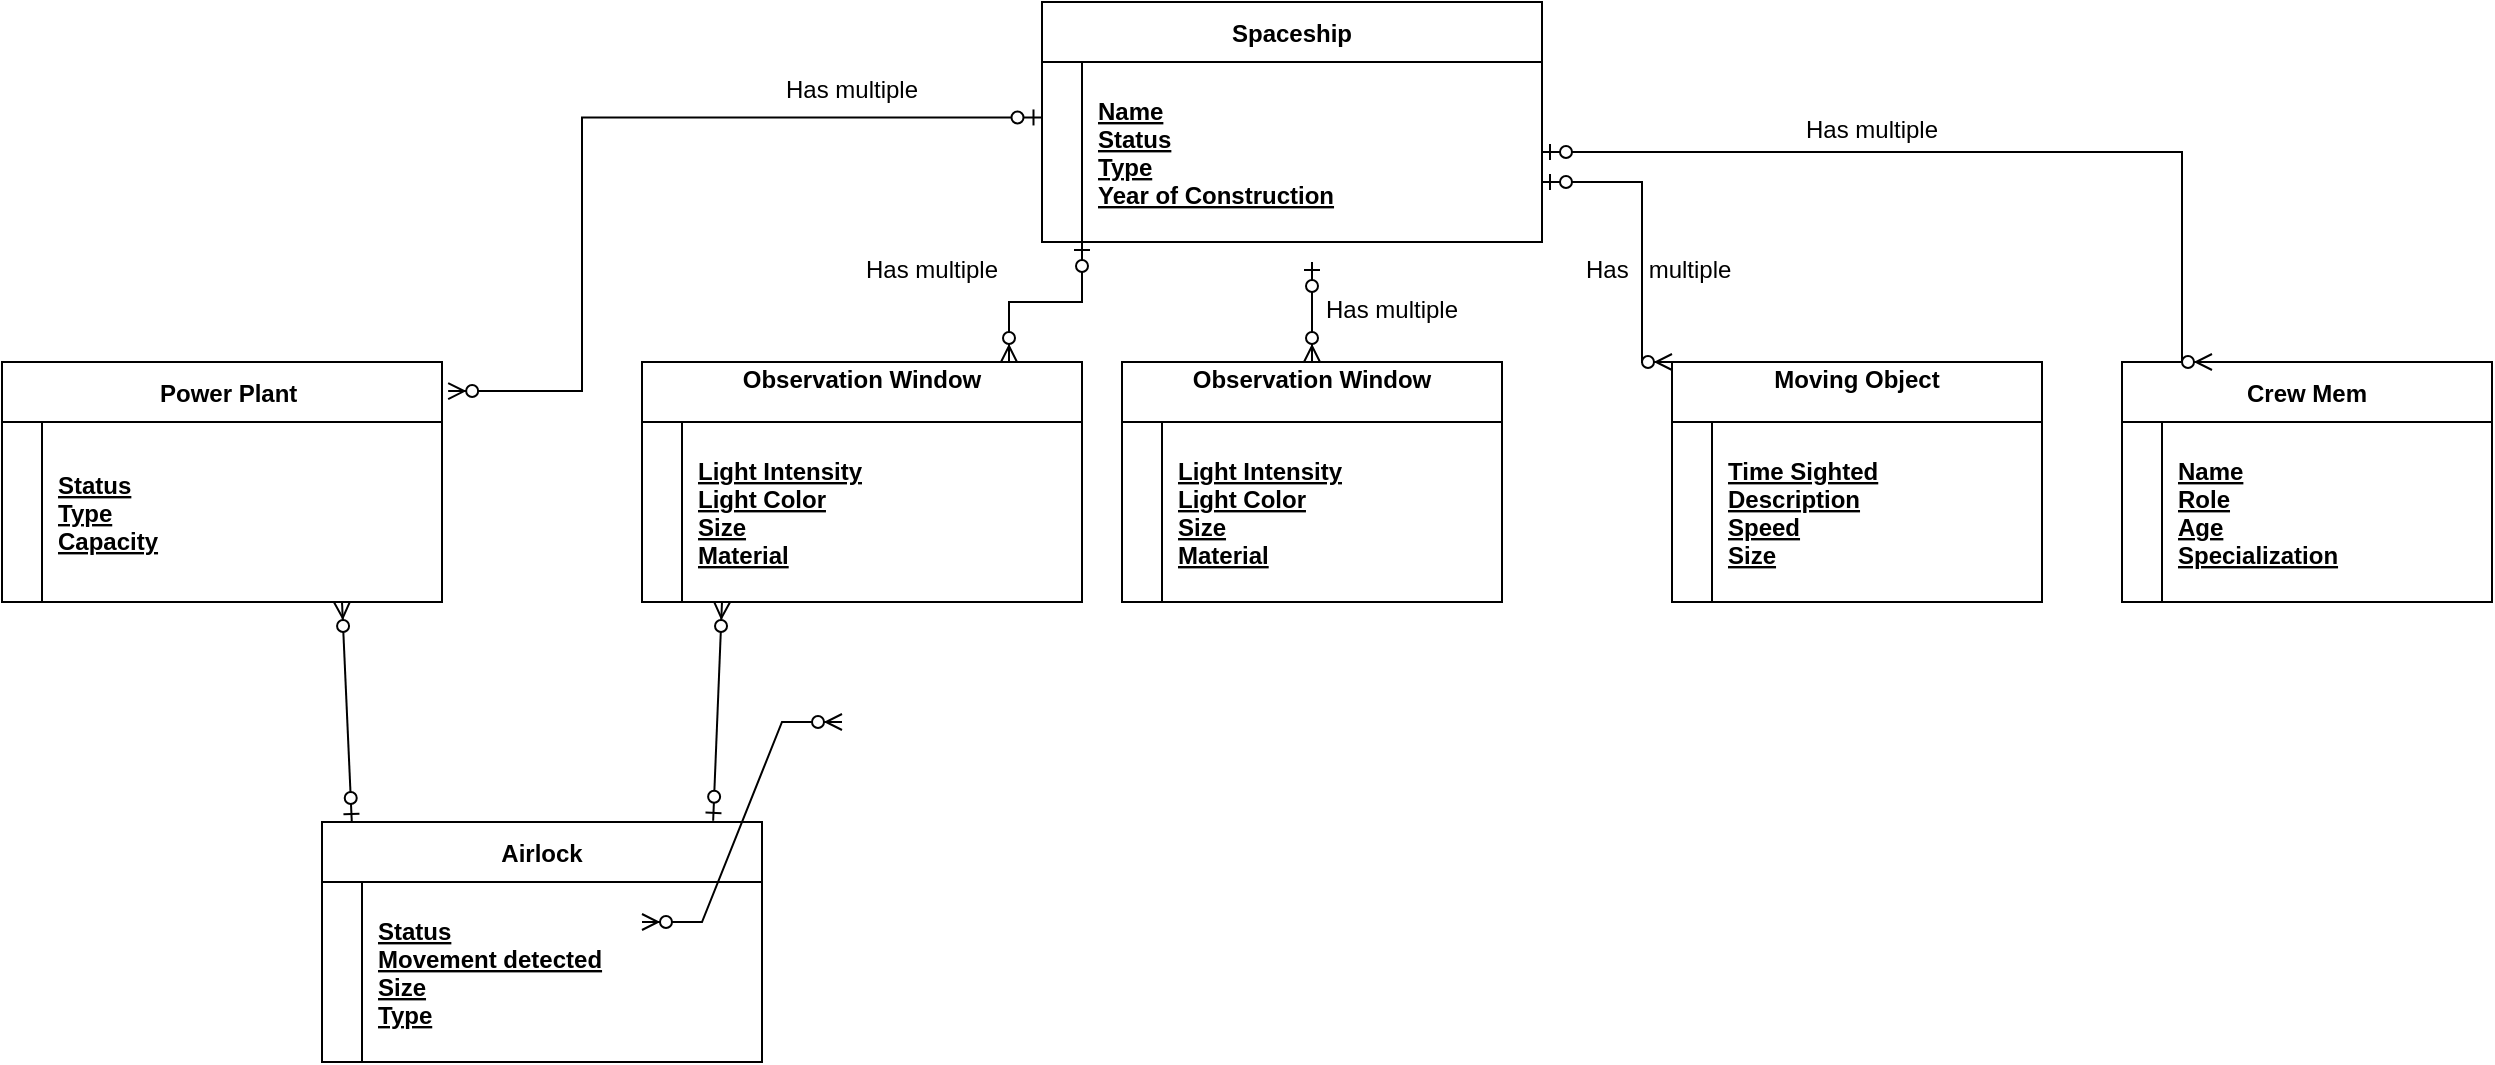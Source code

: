 <mxfile version="24.4.6" type="github">
  <diagram id="R2lEEEUBdFMjLlhIrx00" name="Page-1">
    <mxGraphModel dx="1265" dy="453" grid="1" gridSize="10" guides="1" tooltips="1" connect="1" arrows="1" fold="1" page="1" pageScale="1" pageWidth="850" pageHeight="1100" math="0" shadow="0" extFonts="Permanent Marker^https://fonts.googleapis.com/css?family=Permanent+Marker">
      <root>
        <mxCell id="0" />
        <mxCell id="1" parent="0" />
        <mxCell id="hKg0aUzROg1ArLavlpUu-1" value="Spaceship" style="shape=table;startSize=30;container=1;collapsible=1;childLayout=tableLayout;fixedRows=1;rowLines=0;fontStyle=1;align=center;resizeLast=1;" vertex="1" parent="1">
          <mxGeometry x="-110" y="20" width="250" height="120" as="geometry">
            <mxRectangle x="250" y="10" width="100" height="30" as="alternateBounds" />
          </mxGeometry>
        </mxCell>
        <mxCell id="hKg0aUzROg1ArLavlpUu-2" value="" style="shape=partialRectangle;collapsible=0;dropTarget=0;pointerEvents=0;fillColor=none;points=[[0,0.5],[1,0.5]];portConstraint=eastwest;top=0;left=0;right=0;bottom=1;" vertex="1" parent="hKg0aUzROg1ArLavlpUu-1">
          <mxGeometry y="30" width="250" height="90" as="geometry" />
        </mxCell>
        <mxCell id="hKg0aUzROg1ArLavlpUu-3" value="" style="shape=partialRectangle;overflow=hidden;connectable=0;fillColor=none;top=0;left=0;bottom=0;right=0;fontStyle=1;" vertex="1" parent="hKg0aUzROg1ArLavlpUu-2">
          <mxGeometry width="20" height="90" as="geometry">
            <mxRectangle width="20" height="90" as="alternateBounds" />
          </mxGeometry>
        </mxCell>
        <mxCell id="hKg0aUzROg1ArLavlpUu-4" value="Name&#xa;Status&#xa;Type&#xa;Year of Construction" style="shape=partialRectangle;overflow=hidden;connectable=0;fillColor=none;top=0;left=0;bottom=0;right=0;align=left;spacingLeft=6;fontStyle=5;" vertex="1" parent="hKg0aUzROg1ArLavlpUu-2">
          <mxGeometry x="20" width="230" height="90" as="geometry">
            <mxRectangle width="230" height="90" as="alternateBounds" />
          </mxGeometry>
        </mxCell>
        <mxCell id="hKg0aUzROg1ArLavlpUu-8" value="  Power Plant" style="shape=table;startSize=30;container=1;collapsible=1;childLayout=tableLayout;fixedRows=1;rowLines=0;fontStyle=1;align=center;resizeLast=1;" vertex="1" parent="1">
          <mxGeometry x="-630" y="200" width="220" height="120" as="geometry">
            <mxRectangle x="250" y="10" width="100" height="30" as="alternateBounds" />
          </mxGeometry>
        </mxCell>
        <mxCell id="hKg0aUzROg1ArLavlpUu-9" value="" style="shape=partialRectangle;collapsible=0;dropTarget=0;pointerEvents=0;fillColor=none;points=[[0,0.5],[1,0.5]];portConstraint=eastwest;top=0;left=0;right=0;bottom=1;" vertex="1" parent="hKg0aUzROg1ArLavlpUu-8">
          <mxGeometry y="30" width="220" height="90" as="geometry" />
        </mxCell>
        <mxCell id="hKg0aUzROg1ArLavlpUu-10" value="" style="shape=partialRectangle;overflow=hidden;connectable=0;fillColor=none;top=0;left=0;bottom=0;right=0;fontStyle=1;" vertex="1" parent="hKg0aUzROg1ArLavlpUu-9">
          <mxGeometry width="20" height="90" as="geometry">
            <mxRectangle width="20" height="90" as="alternateBounds" />
          </mxGeometry>
        </mxCell>
        <mxCell id="hKg0aUzROg1ArLavlpUu-11" value="Status&#xa;Type&#xa;Capacity" style="shape=partialRectangle;overflow=hidden;connectable=0;fillColor=none;top=0;left=0;bottom=0;right=0;align=left;spacingLeft=6;fontStyle=5;" vertex="1" parent="hKg0aUzROg1ArLavlpUu-9">
          <mxGeometry x="20" width="200" height="90" as="geometry">
            <mxRectangle width="200" height="90" as="alternateBounds" />
          </mxGeometry>
        </mxCell>
        <mxCell id="hKg0aUzROg1ArLavlpUu-19" value="" style="edgeStyle=elbowEdgeStyle;fontSize=12;html=1;endArrow=ERzeroToMany;startArrow=ERzeroToOne;rounded=0;entryX=1.014;entryY=0.121;entryDx=0;entryDy=0;entryPerimeter=0;exitX=-0.001;exitY=0.308;exitDx=0;exitDy=0;exitPerimeter=0;" edge="1" parent="1" source="hKg0aUzROg1ArLavlpUu-2" target="hKg0aUzROg1ArLavlpUu-8">
          <mxGeometry width="100" height="100" relative="1" as="geometry">
            <mxPoint x="-152.13" y="-2.29" as="sourcePoint" />
            <mxPoint x="-450" y="162.3" as="targetPoint" />
            <Array as="points">
              <mxPoint x="-340" y="140" />
            </Array>
          </mxGeometry>
        </mxCell>
        <mxCell id="hKg0aUzROg1ArLavlpUu-20" value="Observation Window&#xa;" style="shape=table;startSize=30;container=1;collapsible=1;childLayout=tableLayout;fixedRows=1;rowLines=0;fontStyle=1;align=center;resizeLast=1;" vertex="1" parent="1">
          <mxGeometry x="-310" y="200" width="220" height="120" as="geometry">
            <mxRectangle x="250" y="10" width="100" height="30" as="alternateBounds" />
          </mxGeometry>
        </mxCell>
        <mxCell id="hKg0aUzROg1ArLavlpUu-21" value="" style="shape=partialRectangle;collapsible=0;dropTarget=0;pointerEvents=0;fillColor=none;points=[[0,0.5],[1,0.5]];portConstraint=eastwest;top=0;left=0;right=0;bottom=1;" vertex="1" parent="hKg0aUzROg1ArLavlpUu-20">
          <mxGeometry y="30" width="220" height="90" as="geometry" />
        </mxCell>
        <mxCell id="hKg0aUzROg1ArLavlpUu-22" value="" style="shape=partialRectangle;overflow=hidden;connectable=0;fillColor=none;top=0;left=0;bottom=0;right=0;fontStyle=1;" vertex="1" parent="hKg0aUzROg1ArLavlpUu-21">
          <mxGeometry width="20" height="90" as="geometry">
            <mxRectangle width="20" height="90" as="alternateBounds" />
          </mxGeometry>
        </mxCell>
        <mxCell id="hKg0aUzROg1ArLavlpUu-23" value="Light Intensity&#xa;Light Color&#xa;Size&#xa;Material" style="shape=partialRectangle;overflow=hidden;connectable=0;fillColor=none;top=0;left=0;bottom=0;right=0;align=left;spacingLeft=6;fontStyle=5;" vertex="1" parent="hKg0aUzROg1ArLavlpUu-21">
          <mxGeometry x="20" width="200" height="90" as="geometry">
            <mxRectangle width="200" height="90" as="alternateBounds" />
          </mxGeometry>
        </mxCell>
        <mxCell id="hKg0aUzROg1ArLavlpUu-24" value="" style="edgeStyle=elbowEdgeStyle;fontSize=12;html=1;endArrow=ERzeroToMany;startArrow=ERzeroToOne;rounded=0;elbow=vertical;" edge="1" parent="1">
          <mxGeometry width="100" height="100" relative="1" as="geometry">
            <mxPoint x="-90" y="140" as="sourcePoint" />
            <mxPoint x="-126.5" y="200" as="targetPoint" />
          </mxGeometry>
        </mxCell>
        <mxCell id="hKg0aUzROg1ArLavlpUu-25" value="Observation Window&#xa;" style="shape=table;startSize=30;container=1;collapsible=1;childLayout=tableLayout;fixedRows=1;rowLines=0;fontStyle=1;align=center;resizeLast=1;" vertex="1" parent="1">
          <mxGeometry x="-70" y="200" width="190" height="120" as="geometry">
            <mxRectangle x="250" y="10" width="100" height="30" as="alternateBounds" />
          </mxGeometry>
        </mxCell>
        <mxCell id="hKg0aUzROg1ArLavlpUu-26" value="" style="shape=partialRectangle;collapsible=0;dropTarget=0;pointerEvents=0;fillColor=none;points=[[0,0.5],[1,0.5]];portConstraint=eastwest;top=0;left=0;right=0;bottom=1;" vertex="1" parent="hKg0aUzROg1ArLavlpUu-25">
          <mxGeometry y="30" width="190" height="90" as="geometry" />
        </mxCell>
        <mxCell id="hKg0aUzROg1ArLavlpUu-27" value="" style="shape=partialRectangle;overflow=hidden;connectable=0;fillColor=none;top=0;left=0;bottom=0;right=0;fontStyle=1;" vertex="1" parent="hKg0aUzROg1ArLavlpUu-26">
          <mxGeometry width="20" height="90" as="geometry">
            <mxRectangle width="20" height="90" as="alternateBounds" />
          </mxGeometry>
        </mxCell>
        <mxCell id="hKg0aUzROg1ArLavlpUu-28" value="Light Intensity&#xa;Light Color&#xa;Size&#xa;Material" style="shape=partialRectangle;overflow=hidden;connectable=0;fillColor=none;top=0;left=0;bottom=0;right=0;align=left;spacingLeft=6;fontStyle=5;" vertex="1" parent="hKg0aUzROg1ArLavlpUu-26">
          <mxGeometry x="20" width="170" height="90" as="geometry">
            <mxRectangle width="170" height="90" as="alternateBounds" />
          </mxGeometry>
        </mxCell>
        <mxCell id="hKg0aUzROg1ArLavlpUu-30" value="Moving Object&#xa;" style="shape=table;startSize=30;container=1;collapsible=1;childLayout=tableLayout;fixedRows=1;rowLines=0;fontStyle=1;align=center;resizeLast=1;" vertex="1" parent="1">
          <mxGeometry x="205" y="200" width="185" height="120" as="geometry">
            <mxRectangle x="250" y="10" width="100" height="30" as="alternateBounds" />
          </mxGeometry>
        </mxCell>
        <mxCell id="hKg0aUzROg1ArLavlpUu-31" value="" style="shape=partialRectangle;collapsible=0;dropTarget=0;pointerEvents=0;fillColor=none;points=[[0,0.5],[1,0.5]];portConstraint=eastwest;top=0;left=0;right=0;bottom=1;" vertex="1" parent="hKg0aUzROg1ArLavlpUu-30">
          <mxGeometry y="30" width="185" height="90" as="geometry" />
        </mxCell>
        <mxCell id="hKg0aUzROg1ArLavlpUu-32" value="" style="shape=partialRectangle;overflow=hidden;connectable=0;fillColor=none;top=0;left=0;bottom=0;right=0;fontStyle=1;" vertex="1" parent="hKg0aUzROg1ArLavlpUu-31">
          <mxGeometry width="20" height="90" as="geometry">
            <mxRectangle width="20" height="90" as="alternateBounds" />
          </mxGeometry>
        </mxCell>
        <mxCell id="hKg0aUzROg1ArLavlpUu-33" value="Time Sighted&#xa;Description&#xa;Speed&#xa;Size" style="shape=partialRectangle;overflow=hidden;connectable=0;fillColor=none;top=0;left=0;bottom=0;right=0;align=left;spacingLeft=6;fontStyle=5;" vertex="1" parent="hKg0aUzROg1ArLavlpUu-31">
          <mxGeometry x="20" width="165" height="90" as="geometry">
            <mxRectangle width="165" height="90" as="alternateBounds" />
          </mxGeometry>
        </mxCell>
        <mxCell id="hKg0aUzROg1ArLavlpUu-34" value="" style="fontSize=12;html=1;endArrow=ERzeroToMany;startArrow=ERzeroToOne;rounded=0;entryX=0.5;entryY=0;entryDx=0;entryDy=0;" edge="1" parent="1" target="hKg0aUzROg1ArLavlpUu-25">
          <mxGeometry width="100" height="100" relative="1" as="geometry">
            <mxPoint x="25" y="150" as="sourcePoint" />
            <mxPoint x="-173" y="207" as="targetPoint" />
          </mxGeometry>
        </mxCell>
        <mxCell id="hKg0aUzROg1ArLavlpUu-35" value="" style="fontSize=12;html=1;endArrow=ERzeroToMany;startArrow=ERzeroToOne;rounded=0;entryX=0;entryY=0;entryDx=0;entryDy=0;edgeStyle=elbowEdgeStyle;" edge="1" parent="1" target="hKg0aUzROg1ArLavlpUu-30">
          <mxGeometry width="100" height="100" relative="1" as="geometry">
            <mxPoint x="140" y="110" as="sourcePoint" />
            <mxPoint x="50" y="210" as="targetPoint" />
            <Array as="points">
              <mxPoint x="190" y="150" />
            </Array>
          </mxGeometry>
        </mxCell>
        <mxCell id="hKg0aUzROg1ArLavlpUu-36" value="Crew Mem" style="shape=table;startSize=30;container=1;collapsible=1;childLayout=tableLayout;fixedRows=1;rowLines=0;fontStyle=1;align=center;resizeLast=1;" vertex="1" parent="1">
          <mxGeometry x="430" y="200" width="185" height="120" as="geometry">
            <mxRectangle x="250" y="10" width="100" height="30" as="alternateBounds" />
          </mxGeometry>
        </mxCell>
        <mxCell id="hKg0aUzROg1ArLavlpUu-37" value="" style="shape=partialRectangle;collapsible=0;dropTarget=0;pointerEvents=0;fillColor=none;points=[[0,0.5],[1,0.5]];portConstraint=eastwest;top=0;left=0;right=0;bottom=1;" vertex="1" parent="hKg0aUzROg1ArLavlpUu-36">
          <mxGeometry y="30" width="185" height="90" as="geometry" />
        </mxCell>
        <mxCell id="hKg0aUzROg1ArLavlpUu-38" value="" style="shape=partialRectangle;overflow=hidden;connectable=0;fillColor=none;top=0;left=0;bottom=0;right=0;fontStyle=1;" vertex="1" parent="hKg0aUzROg1ArLavlpUu-37">
          <mxGeometry width="20" height="90" as="geometry">
            <mxRectangle width="20" height="90" as="alternateBounds" />
          </mxGeometry>
        </mxCell>
        <mxCell id="hKg0aUzROg1ArLavlpUu-39" value="Name&#xa;Role&#xa;Age&#xa;Specialization" style="shape=partialRectangle;overflow=hidden;connectable=0;fillColor=none;top=0;left=0;bottom=0;right=0;align=left;spacingLeft=6;fontStyle=5;" vertex="1" parent="hKg0aUzROg1ArLavlpUu-37">
          <mxGeometry x="20" width="165" height="90" as="geometry">
            <mxRectangle width="165" height="90" as="alternateBounds" />
          </mxGeometry>
        </mxCell>
        <mxCell id="hKg0aUzROg1ArLavlpUu-40" value="" style="fontSize=12;html=1;endArrow=ERzeroToMany;startArrow=ERzeroToOne;rounded=0;entryX=0;entryY=0;entryDx=0;entryDy=0;edgeStyle=elbowEdgeStyle;" edge="1" parent="1" source="hKg0aUzROg1ArLavlpUu-2">
          <mxGeometry width="100" height="100" relative="1" as="geometry">
            <mxPoint x="410" y="110" as="sourcePoint" />
            <mxPoint x="475" y="200" as="targetPoint" />
            <Array as="points">
              <mxPoint x="460" y="150" />
            </Array>
          </mxGeometry>
        </mxCell>
        <mxCell id="hKg0aUzROg1ArLavlpUu-42" value="Has multiple" style="text;whiteSpace=wrap;" vertex="1" parent="1">
          <mxGeometry x="270" y="70" width="100" height="40" as="geometry" />
        </mxCell>
        <mxCell id="hKg0aUzROg1ArLavlpUu-45" value="Has   multiple" style="text;whiteSpace=wrap;" vertex="1" parent="1">
          <mxGeometry x="160" y="140" width="110" height="40" as="geometry" />
        </mxCell>
        <mxCell id="hKg0aUzROg1ArLavlpUu-46" value="Has multiple" style="text;whiteSpace=wrap;" vertex="1" parent="1">
          <mxGeometry x="30" y="160" width="100" height="40" as="geometry" />
        </mxCell>
        <mxCell id="hKg0aUzROg1ArLavlpUu-47" value="Has multiple" style="text;whiteSpace=wrap;" vertex="1" parent="1">
          <mxGeometry x="-240" y="50" width="100" height="40" as="geometry" />
        </mxCell>
        <mxCell id="hKg0aUzROg1ArLavlpUu-49" value="Airlock" style="shape=table;startSize=30;container=1;collapsible=1;childLayout=tableLayout;fixedRows=1;rowLines=0;fontStyle=1;align=center;resizeLast=1;" vertex="1" parent="1">
          <mxGeometry x="-470" y="430" width="220" height="120" as="geometry">
            <mxRectangle x="250" y="10" width="100" height="30" as="alternateBounds" />
          </mxGeometry>
        </mxCell>
        <mxCell id="hKg0aUzROg1ArLavlpUu-50" value="" style="shape=partialRectangle;collapsible=0;dropTarget=0;pointerEvents=0;fillColor=none;points=[[0,0.5],[1,0.5]];portConstraint=eastwest;top=0;left=0;right=0;bottom=1;" vertex="1" parent="hKg0aUzROg1ArLavlpUu-49">
          <mxGeometry y="30" width="220" height="90" as="geometry" />
        </mxCell>
        <mxCell id="hKg0aUzROg1ArLavlpUu-51" value="" style="shape=partialRectangle;overflow=hidden;connectable=0;fillColor=none;top=0;left=0;bottom=0;right=0;fontStyle=1;" vertex="1" parent="hKg0aUzROg1ArLavlpUu-50">
          <mxGeometry width="20" height="90" as="geometry">
            <mxRectangle width="20" height="90" as="alternateBounds" />
          </mxGeometry>
        </mxCell>
        <mxCell id="hKg0aUzROg1ArLavlpUu-52" value="Status&#xa;Movement detected&#xa;Size&#xa;Type" style="shape=partialRectangle;overflow=hidden;connectable=0;fillColor=none;top=0;left=0;bottom=0;right=0;align=left;spacingLeft=6;fontStyle=5;" vertex="1" parent="hKg0aUzROg1ArLavlpUu-50">
          <mxGeometry x="20" width="200" height="90" as="geometry">
            <mxRectangle width="200" height="90" as="alternateBounds" />
          </mxGeometry>
        </mxCell>
        <mxCell id="hKg0aUzROg1ArLavlpUu-53" value="" style="fontSize=12;html=1;endArrow=ERzeroToMany;startArrow=ERzeroToOne;rounded=0;exitX=0.097;exitY=0.014;exitDx=0;exitDy=0;exitPerimeter=0;" edge="1" parent="1">
          <mxGeometry width="100" height="100" relative="1" as="geometry">
            <mxPoint x="-455.1" y="430.0" as="sourcePoint" />
            <mxPoint x="-460" y="320" as="targetPoint" />
          </mxGeometry>
        </mxCell>
        <mxCell id="hKg0aUzROg1ArLavlpUu-54" value="" style="fontSize=12;html=1;endArrow=ERzeroToMany;startArrow=ERzeroToOne;rounded=0;exitX=0.889;exitY=-0.005;exitDx=0;exitDy=0;exitPerimeter=0;" edge="1" parent="1" source="hKg0aUzROg1ArLavlpUu-49">
          <mxGeometry width="100" height="100" relative="1" as="geometry">
            <mxPoint x="-265.1" y="430.0" as="sourcePoint" />
            <mxPoint x="-270" y="320" as="targetPoint" />
          </mxGeometry>
        </mxCell>
        <mxCell id="hKg0aUzROg1ArLavlpUu-56" value="Has multiple" style="text;whiteSpace=wrap;" vertex="1" parent="1">
          <mxGeometry x="-200" y="140" width="100" height="40" as="geometry" />
        </mxCell>
        <mxCell id="hKg0aUzROg1ArLavlpUu-57" value="" style="edgeStyle=entityRelationEdgeStyle;fontSize=12;html=1;endArrow=ERzeroToMany;endFill=1;startArrow=ERzeroToMany;rounded=0;" edge="1" parent="1">
          <mxGeometry width="100" height="100" relative="1" as="geometry">
            <mxPoint x="-310" y="480" as="sourcePoint" />
            <mxPoint x="-210" y="380" as="targetPoint" />
            <Array as="points">
              <mxPoint x="-560" y="340" />
              <mxPoint x="-470" y="430" />
              <mxPoint x="-580" y="420" />
            </Array>
          </mxGeometry>
        </mxCell>
      </root>
    </mxGraphModel>
  </diagram>
</mxfile>
